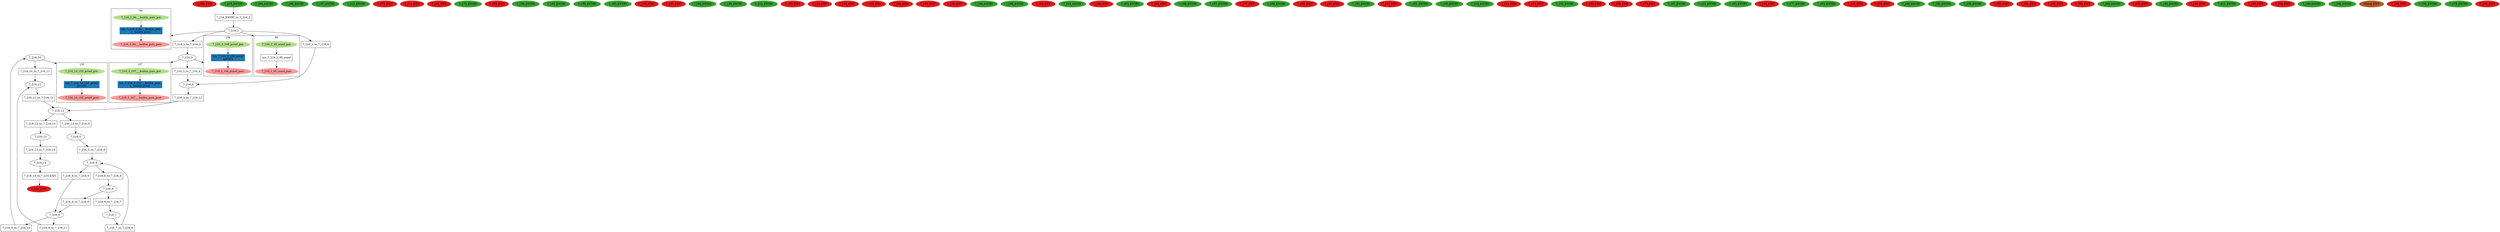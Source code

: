 digraph model { 
compound=true; 
node  [style="filled", colorscheme="paired12"];  "7_203_EXIT" [shape=ellipse, color=6, style=filled];
  "7_216_10" [shape=ellipse, style=""];
subgraph "cluster_7_216_10_155" { 
label="155"  "7_216_10_155_printf_pre" [shape=ellipse, style=""];
  "7_216_10_155_printf_post" [shape=ellipse, style=""];
  "sys_7_216_10_155_printf" [shape=box, style=""];
  "sys_7_216_10_155_printf" [color=2, style=filled];
  "sys_7_216_10_155_printf" [label="sys_7_216_10_155_printf\n[printf]"];
  "sys_7_216_10_155_printf" -> "7_216_10_155_printf_post" [label="", arrowhead="normal"];
  "7_216_10_155_printf_pre" -> "sys_7_216_10_155_printf" [label="", arrowhead="normal"];
}
  "7_216_10" -> "7_216_10_155_printf_pre" [lhead="cluster_7_216_10_155"];
  "7_216_10_155_printf_pre" [color=3, style=filled];
  "7_216_10_155_printf_post" [color=5, style=filled];
  "7_204_ENTRY" [shape=ellipse, color=4, style=filled];
  "7_186_ENTRY" [shape=ellipse, color=4, style=filled];
  "7_216_EXIT" [shape=ellipse, color=6, style=filled];
  "7_197_ENTRY" [shape=ellipse, color=4, style=filled];
  "7_210_ENTRY" [shape=ellipse, color=4, style=filled];
  "7_178_EXIT" [shape=ellipse, color=6, style=filled];
  "7_211_EXIT" [shape=ellipse, color=6, style=filled];
  "7_193_EXIT" [shape=ellipse, color=6, style=filled];
  "7_216_ENTRY" [shape=ellipse, color=4, style=filled];
  "7_178_ENTRY" [shape=ellipse, color=4, style=filled];
  "7_199_EXIT" [shape=ellipse, color=6, style=filled];
  "7_199_ENTRY" [shape=ellipse, color=4, style=filled];
  "7_193_ENTRY" [shape=ellipse, color=4, style=filled];
  "7_190_ENTRY" [shape=ellipse, color=4, style=filled];
  "7_182_ENTRY" [shape=ellipse, color=4, style=filled];
  "7_185_EXIT" [shape=ellipse, color=6, style=filled];
  "7_187_EXIT" [shape=ellipse, color=6, style=filled];
  "7_216_12" [shape=ellipse, style=""];
  "7_183_ENTRY" [shape=ellipse, color=4, style=filled];
  "7_196_ENTRY" [shape=ellipse, color=4, style=filled];
  "7_216_11" [shape=ellipse, style=""];
  "7_214_ENTRY" [shape=ellipse, color=4, style=filled];
  "7_216_14" [shape=ellipse, style=""];
  "7_181_EXIT" [shape=ellipse, color=6, style=filled];
  "7_210_EXIT" [shape=ellipse, color=6, style=filled];
  "7_216_13" [shape=ellipse, style=""];
  "7_183_EXIT" [shape=ellipse, color=6, style=filled];
  "7_192_EXIT" [shape=ellipse, color=6, style=filled];
  "7_200_EXIT" [shape=ellipse, color=6, style=filled];
  "7_194_EXIT" [shape=ellipse, color=6, style=filled];
  "7_180_EXIT" [shape=ellipse, color=6, style=filled];
  "7_180_ENTRY" [shape=ellipse, color=4, style=filled];
  "7_198_ENTRY" [shape=ellipse, color=4, style=filled];
  "7_202_EXIT" [shape=ellipse, color=6, style=filled];
  "7_212_ENTRY" [shape=ellipse, color=4, style=filled];
  "7_190_EXIT" [shape=ellipse, color=6, style=filled];
  "7_203_ENTRY" [shape=ellipse, color=4, style=filled];
  "7_204_EXIT" [shape=ellipse, color=6, style=filled];
  "7_188_ENTRY" [shape=ellipse, color=4, style=filled];
  "7_187_ENTRY" [shape=ellipse, color=4, style=filled];
  "7_177_EXIT" [shape=ellipse, color=6, style=filled];
  "7_208_ENTRY" [shape=ellipse, color=4, style=filled];
  "7_196_EXIT" [shape=ellipse, color=6, style=filled];
  "7_197_EXIT" [shape=ellipse, color=6, style=filled];
  "7_195_ENTRY" [shape=ellipse, color=4, style=filled];
  "7_212_EXIT" [shape=ellipse, color=6, style=filled];
  "7_191_ENTRY" [shape=ellipse, color=4, style=filled];
  "7_200_ENTRY" [shape=ellipse, color=4, style=filled];
  "7_213_ENTRY" [shape=ellipse, color=4, style=filled];
  "7_213_EXIT" [shape=ellipse, color=6, style=filled];
  "7_214_EXIT" [shape=ellipse, color=6, style=filled];
  "7_192_ENTRY" [shape=ellipse, color=4, style=filled];
  "7_182_EXIT" [shape=ellipse, color=6, style=filled];
  "7_205_EXIT" [shape=ellipse, color=6, style=filled];
  "7_179_EXIT" [shape=ellipse, color=6, style=filled];
  "7_207_ENTRY" [shape=ellipse, color=4, style=filled];
  "7_215_ENTRY" [shape=ellipse, color=4, style=filled];
  "7_185_ENTRY" [shape=ellipse, color=4, style=filled];
  "7_184_EXIT" [shape=ellipse, color=6, style=filled];
  "7_177_ENTRY" [shape=ellipse, color=4, style=filled];
  "7_201_ENTRY" [shape=ellipse, color=4, style=filled];
  "7_215_EXIT" [shape=ellipse, color=6, style=filled];
  "7_208_EXIT" [shape=ellipse, color=6, style=filled];
  "7_205_ENTRY" [shape=ellipse, color=4, style=filled];
  "7_181_ENTRY" [shape=ellipse, color=4, style=filled];
  "7_209_ENTRY" [shape=ellipse, color=4, style=filled];
  "7_191_EXIT" [shape=ellipse, color=6, style=filled];
  "7_216_3" [shape=ellipse, style=""];
subgraph "cluster_7_216_3_106" { 
label="106"  "7_216_3_106_printf_post" [shape=ellipse, style=""];
  "7_216_3_106_printf_pre" [shape=ellipse, style=""];
  "sys_7_216_3_106_printf" [shape=box, style=""];
  "sys_7_216_3_106_printf" [color=2, style=filled];
  "sys_7_216_3_106_printf" [label="sys_7_216_3_106_printf\n[printf]"];
  "7_216_3_106_printf_pre" -> "sys_7_216_3_106_printf" [label="", arrowhead="normal"];
  "sys_7_216_3_106_printf" -> "7_216_3_106_printf_post" [label="", arrowhead="normal"];
}
  "7_216_3" -> "7_216_3_106_printf_post" [lhead="cluster_7_216_3_106"];
  "7_216_3_106_printf_pre" [color=3, style=filled];
  "7_216_3_106_printf_post" [color=5, style=filled];
subgraph "cluster_7_216_3_107" { 
label="107"  "7_216_3_107___builtin_puts_pre" [shape=ellipse, style=""];
  "7_216_3_107___builtin_puts_post" [shape=ellipse, style=""];
  "sys_7_216_3_107___builtin_puts" [shape=box, style=""];
  "sys_7_216_3_107___builtin_puts" [color=2, style=filled];
  "sys_7_216_3_107___builtin_puts" [label="sys_7_216_3_107___builtin_puts\n[__builtin_puts]"];
  "sys_7_216_3_107___builtin_puts" -> "7_216_3_107___builtin_puts_post" [label="", arrowhead="normal"];
  "7_216_3_107___builtin_puts_pre" -> "sys_7_216_3_107___builtin_puts" [label="", arrowhead="normal"];
}
  "7_216_3" -> "7_216_3_107___builtin_puts_pre" [lhead="cluster_7_216_3_107"];
  "7_216_3_107___builtin_puts_pre" [color=3, style=filled];
  "7_216_3_107___builtin_puts_post" [color=5, style=filled];
  "7_216_2" [shape=ellipse, style=""];
subgraph "cluster_7_216_2_94" { 
label="94"  "7_216_2_94___builtin_puts_post" [shape=ellipse, style=""];
  "7_216_2_94___builtin_puts_pre" [shape=ellipse, style=""];
  "sys_7_216_2_94___builtin_puts" [shape=box, style=""];
  "sys_7_216_2_94___builtin_puts" [color=2, style=filled];
  "sys_7_216_2_94___builtin_puts" [label="sys_7_216_2_94___builtin_puts\n[__builtin_puts]"];
  "7_216_2_94___builtin_puts_pre" -> "sys_7_216_2_94___builtin_puts" [label="", arrowhead="normal"];
  "sys_7_216_2_94___builtin_puts" -> "7_216_2_94___builtin_puts_post" [label="", arrowhead="normal"];
}
  "7_216_2" -> "7_216_2_94___builtin_puts_post" [lhead="cluster_7_216_2_94"];
  "7_216_2_94___builtin_puts_pre" [color=3, style=filled];
  "7_216_2_94___builtin_puts_post" [color=5, style=filled];
subgraph "cluster_7_216_2_95" { 
label="95"  "7_216_2_95_scanf_pre" [shape=ellipse, style=""];
  "7_216_2_95_scanf_post" [shape=ellipse, style=""];
  "sys_7_216_2_95_scanf" [shape=box, style=""];
  "sys_7_216_2_95_scanf" [label="sys_7_216_2_95_scanf\n"];
  "sys_7_216_2_95_scanf" -> "7_216_2_95_scanf_post" [label="", arrowhead="normal"];
  "7_216_2_95_scanf_pre" -> "sys_7_216_2_95_scanf" [label="", arrowhead="normal"];
}
  "7_216_2" -> "7_216_2_95_scanf_pre" [lhead="cluster_7_216_2_95"];
  "7_216_2_95_scanf_pre" [color=3, style=filled];
  "7_216_2_95_scanf_post" [color=5, style=filled];
  "7_216_5" [shape=ellipse, style=""];
  "7_201_EXIT" [shape=ellipse, color=6, style=filled];
  "7_195_EXIT" [shape=ellipse, color=6, style=filled];
  "7_216_4" [shape=ellipse, style=""];
  "7_216_7" [shape=ellipse, style=""];
  "7_189_EXIT" [shape=ellipse, color=6, style=filled];
  "7_216_6" [shape=ellipse, style=""];
  "7_216_9" [shape=ellipse, style=""];
  "7_216_8" [shape=ellipse, style=""];
  "7_202_ENTRY" [shape=ellipse, color=4, style=filled];
  "7_207_EXIT" [shape=ellipse, color=6, style=filled];
  "7_184_ENTRY" [shape=ellipse, color=4, style=filled];
  "7_198_EXIT" [shape=ellipse, color=6, style=filled];
  "7_211_ENTRY" [shape=ellipse, color=4, style=filled];
  "7_186_EXIT" [shape=ellipse, color=6, style=filled];
  "7_206_EXIT" [shape=ellipse, color=6, style=filled];
  "7_189_ENTRY" [shape=ellipse, color=4, style=filled];
  "7_206_ENTRY" [shape=ellipse, color=4, style=filled];
  "Global_EXIT" [shape=ellipse, color=12, style=filled];
  "7_188_EXIT" [shape=ellipse, color=6, style=filled];
  "7_194_ENTRY" [shape=ellipse, color=4, style=filled];
  "7_179_ENTRY" [shape=ellipse, color=4, style=filled];
  "7_209_EXIT" [shape=ellipse, color=6, style=filled];
  "7_216_11_to_7_216_12" [shape=box, style=""];
  "7_216_11_to_7_216_12" [label="7_216_11_to_7_216_12\n"];
  "7_216_12_to_7_216_13" [shape=box, style=""];
  "7_216_12_to_7_216_13" [label="7_216_12_to_7_216_13\n"];
  "7_216_4_to_7_216_12" [shape=box, style=""];
  "7_216_4_to_7_216_12" [label="7_216_4_to_7_216_12\n"];
  "7_216_2_to_7_216_3" [shape=box, style=""];
  "7_216_2_to_7_216_3" [label="7_216_2_to_7_216_3\n"];
  "7_216_6_to_7_216_9" [shape=box, style=""];
  "7_216_6_to_7_216_9" [label="7_216_6_to_7_216_9\n"];
  "7_216_2_to_7_216_4" [shape=box, style=""];
  "7_216_2_to_7_216_4" [label="7_216_2_to_7_216_4\n"];
  "7_216_6_to_7_216_7" [shape=box, style=""];
  "7_216_6_to_7_216_7" [label="7_216_6_to_7_216_7\n"];
  "7_216_9_to_7_216_11" [shape=box, style=""];
  "7_216_9_to_7_216_11" [label="7_216_9_to_7_216_11\n"];
  "7_216_9_to_7_216_10" [shape=box, style=""];
  "7_216_9_to_7_216_10" [label="7_216_9_to_7_216_10\n"];
  "7_216_3_to_7_216_4" [shape=box, style=""];
  "7_216_3_to_7_216_4" [label="7_216_3_to_7_216_4\n"];
  "7_216_10_to_7_216_11" [shape=box, style=""];
  "7_216_10_to_7_216_11" [label="7_216_10_to_7_216_11\n"];
  "7_216_5_to_7_216_8" [shape=box, style=""];
  "7_216_5_to_7_216_8" [label="7_216_5_to_7_216_8\n"];
  "7_216_8_to_7_216_9" [shape=box, style=""];
  "7_216_8_to_7_216_9" [label="7_216_8_to_7_216_9\n"];
  "7_216_14_to_7_216_EXIT" [shape=box, style=""];
  "7_216_14_to_7_216_EXIT" [label="7_216_14_to_7_216_EXIT\n"];
  "7_216_7_to_7_216_8" [shape=box, style=""];
  "7_216_7_to_7_216_8" [label="7_216_7_to_7_216_8\n"];
  "7_216_13_to_7_216_14" [shape=box, style=""];
  "7_216_13_to_7_216_14" [label="7_216_13_to_7_216_14\n"];
  "7_216_8_to_7_216_6" [shape=box, style=""];
  "7_216_8_to_7_216_6" [label="7_216_8_to_7_216_6\n"];
  "7_216_ENTRY_to_7_216_2" [shape=box, style=""];
  "7_216_ENTRY_to_7_216_2" [label="7_216_ENTRY_to_7_216_2\n"];
  "7_216_12_to_7_216_5" [shape=box, style=""];
  "7_216_12_to_7_216_5" [label="7_216_12_to_7_216_5\n"];
  "7_216_2" -> "7_216_2_to_7_216_3" [label="", arrowhead="normal"];
  "7_216_11_to_7_216_12" -> "7_216_12" [label="", arrowhead="normal"];
  "7_216_9_to_7_216_10" -> "7_216_10" [label="", arrowhead="normal"];
  "7_216_10" -> "7_216_10_to_7_216_11" [label="", arrowhead="normal"];
  "7_216_9" -> "7_216_9_to_7_216_11" [label="", arrowhead="normal"];
  "7_216_8" -> "7_216_8_to_7_216_9" [label="", arrowhead="normal"];
  "7_216_7" -> "7_216_7_to_7_216_8" [label="", arrowhead="normal"];
  "7_216_11" -> "7_216_11_to_7_216_12" [label="", arrowhead="normal"];
  "7_216_13" -> "7_216_13_to_7_216_14" [label="", arrowhead="normal"];
  "7_216_9" -> "7_216_9_to_7_216_10" [label="", arrowhead="normal"];
  "7_216_8_to_7_216_9" -> "7_216_9" [label="", arrowhead="normal"];
  "7_216_12_to_7_216_5" -> "7_216_5" [label="", arrowhead="normal"];
  "7_216_13_to_7_216_14" -> "7_216_14" [label="", arrowhead="normal"];
  "7_216_2_to_7_216_3" -> "7_216_3" [label="", arrowhead="normal"];
  "7_216_6" -> "7_216_6_to_7_216_9" [label="", arrowhead="normal"];
  "7_216_2_to_7_216_4" -> "7_216_4" [label="", arrowhead="normal"];
  "7_216_8_to_7_216_6" -> "7_216_6" [label="", arrowhead="normal"];
  "7_216_5_to_7_216_8" -> "7_216_8" [label="", arrowhead="normal"];
  "7_216_14_to_7_216_EXIT" -> "7_216_EXIT" [label="", arrowhead="normal"];
  "7_216_5" -> "7_216_5_to_7_216_8" [label="", arrowhead="normal"];
  "7_216_4_to_7_216_12" -> "7_216_12" [label="", arrowhead="normal"];
  "7_216_2" -> "7_216_2_to_7_216_4" [label="", arrowhead="normal"];
  "7_216_12_to_7_216_13" -> "7_216_13" [label="", arrowhead="normal"];
  "7_216_12" -> "7_216_12_to_7_216_5" [label="", arrowhead="normal"];
  "7_216_8" -> "7_216_8_to_7_216_6" [label="", arrowhead="normal"];
  "7_216_6" -> "7_216_6_to_7_216_7" [label="", arrowhead="normal"];
  "7_216_12" -> "7_216_12_to_7_216_13" [label="", arrowhead="normal"];
  "7_216_6_to_7_216_7" -> "7_216_7" [label="", arrowhead="normal"];
  "7_216_6_to_7_216_9" -> "7_216_9" [label="", arrowhead="normal"];
  "7_216_3_to_7_216_4" -> "7_216_4" [label="", arrowhead="normal"];
  "7_216_9_to_7_216_11" -> "7_216_11" [label="", arrowhead="normal"];
  "7_216_ENTRY_to_7_216_2" -> "7_216_2" [label="", arrowhead="normal"];
  "7_216_10_to_7_216_11" -> "7_216_11" [label="", arrowhead="normal"];
  "7_216_3" -> "7_216_3_to_7_216_4" [label="", arrowhead="normal"];
  "7_216_ENTRY" -> "7_216_ENTRY_to_7_216_2" [label="", arrowhead="normal"];
  "7_216_14" -> "7_216_14_to_7_216_EXIT" [label="", arrowhead="normal"];
  "7_216_7_to_7_216_8" -> "7_216_8" [label="", arrowhead="normal"];
  "7_216_4" -> "7_216_4_to_7_216_12" [label="", arrowhead="normal"];
}

